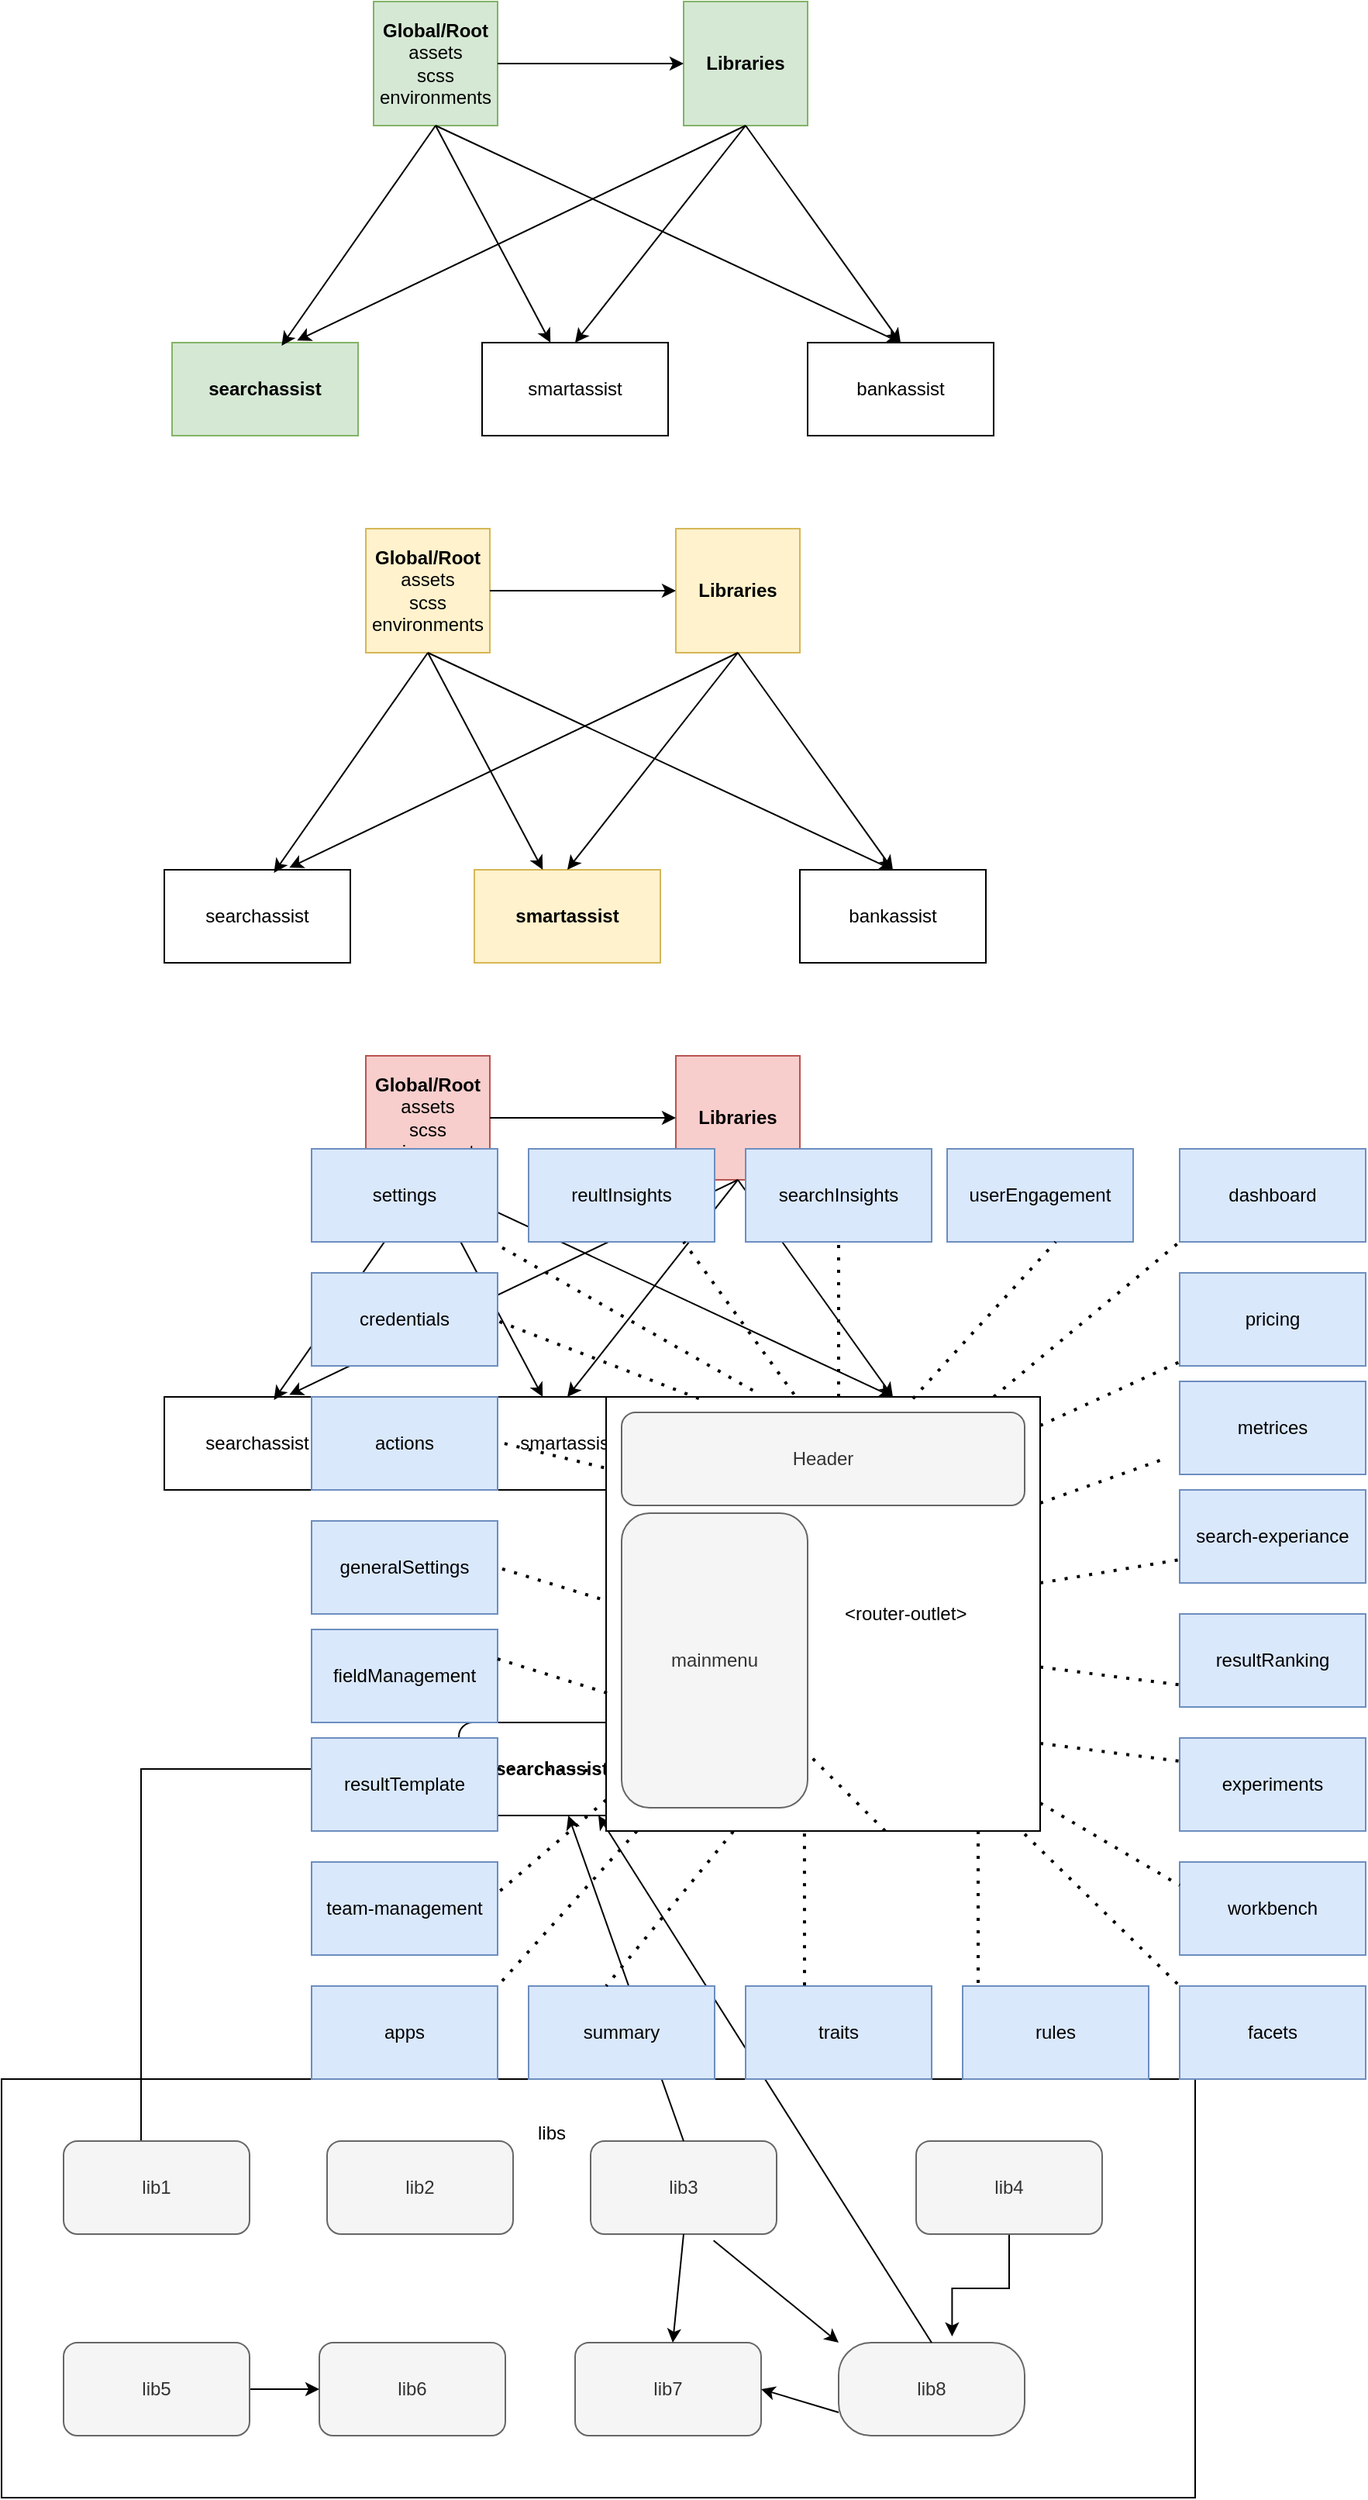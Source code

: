 <mxfile version="20.8.23" type="device"><diagram id="MiuaA1iPMjaNDok1PLaf" name="Page-1"><mxGraphModel dx="1134" dy="533" grid="1" gridSize="10" guides="1" tooltips="1" connect="1" arrows="1" fold="1" page="1" pageScale="1" pageWidth="850" pageHeight="1100" math="0" shadow="0"><root><mxCell id="0"/><mxCell id="1" parent="0"/><mxCell id="U037YkuAkJ7nIU7nYEdM-1" value="&lt;b&gt;Global/Root&lt;/b&gt;&lt;br&gt;assets&lt;br&gt;scss&lt;br&gt;environments" style="whiteSpace=wrap;html=1;aspect=fixed;fillColor=#d5e8d4;strokeColor=#82b366;" parent="1" vertex="1"><mxGeometry x="270" y="60" width="80" height="80" as="geometry"/></mxCell><mxCell id="U037YkuAkJ7nIU7nYEdM-2" value="&lt;b&gt;searchassist&lt;/b&gt;" style="rounded=0;whiteSpace=wrap;html=1;fillColor=#d5e8d4;strokeColor=#82b366;" parent="1" vertex="1"><mxGeometry x="140" y="280" width="120" height="60" as="geometry"/></mxCell><mxCell id="U037YkuAkJ7nIU7nYEdM-3" value="smartassist" style="rounded=0;whiteSpace=wrap;html=1;" parent="1" vertex="1"><mxGeometry x="340" y="280" width="120" height="60" as="geometry"/></mxCell><mxCell id="U037YkuAkJ7nIU7nYEdM-4" value="bankassist" style="rounded=0;whiteSpace=wrap;html=1;" parent="1" vertex="1"><mxGeometry x="550" y="280" width="120" height="60" as="geometry"/></mxCell><mxCell id="U037YkuAkJ7nIU7nYEdM-6" value="&lt;b&gt;Libraries&lt;/b&gt;" style="whiteSpace=wrap;html=1;aspect=fixed;fillColor=#d5e8d4;strokeColor=#82b366;" parent="1" vertex="1"><mxGeometry x="470" y="60" width="80" height="80" as="geometry"/></mxCell><mxCell id="U037YkuAkJ7nIU7nYEdM-9" value="" style="endArrow=classic;html=1;entryX=0.589;entryY=0.033;entryDx=0;entryDy=0;entryPerimeter=0;exitX=0.5;exitY=1;exitDx=0;exitDy=0;" parent="1" source="U037YkuAkJ7nIU7nYEdM-1" target="U037YkuAkJ7nIU7nYEdM-2" edge="1"><mxGeometry width="50" height="50" relative="1" as="geometry"><mxPoint x="390" y="140" as="sourcePoint"/><mxPoint x="420" y="250" as="targetPoint"/></mxGeometry></mxCell><mxCell id="U037YkuAkJ7nIU7nYEdM-10" value="" style="endArrow=classic;html=1;exitX=0.5;exitY=1;exitDx=0;exitDy=0;entryX=0.672;entryY=-0.022;entryDx=0;entryDy=0;entryPerimeter=0;" parent="1" source="U037YkuAkJ7nIU7nYEdM-6" target="U037YkuAkJ7nIU7nYEdM-2" edge="1"><mxGeometry width="50" height="50" relative="1" as="geometry"><mxPoint x="380" y="150" as="sourcePoint"/><mxPoint x="230" y="292" as="targetPoint"/></mxGeometry></mxCell><mxCell id="U037YkuAkJ7nIU7nYEdM-11" value="" style="endArrow=classic;html=1;exitX=0.5;exitY=1;exitDx=0;exitDy=0;" parent="1" source="U037YkuAkJ7nIU7nYEdM-1" target="U037YkuAkJ7nIU7nYEdM-3" edge="1"><mxGeometry width="50" height="50" relative="1" as="geometry"><mxPoint x="390" y="160" as="sourcePoint"/><mxPoint x="230.68" y="301.98" as="targetPoint"/></mxGeometry></mxCell><mxCell id="U037YkuAkJ7nIU7nYEdM-12" value="" style="endArrow=classic;html=1;exitX=0.5;exitY=1;exitDx=0;exitDy=0;entryX=0.5;entryY=0;entryDx=0;entryDy=0;" parent="1" source="U037YkuAkJ7nIU7nYEdM-6" target="U037YkuAkJ7nIU7nYEdM-3" edge="1"><mxGeometry width="50" height="50" relative="1" as="geometry"><mxPoint x="520" y="150" as="sourcePoint"/><mxPoint x="230.64" y="288.68" as="targetPoint"/></mxGeometry></mxCell><mxCell id="U037YkuAkJ7nIU7nYEdM-13" value="" style="endArrow=classic;html=1;exitX=0.5;exitY=1;exitDx=0;exitDy=0;entryX=0.5;entryY=0;entryDx=0;entryDy=0;" parent="1" source="U037YkuAkJ7nIU7nYEdM-1" target="U037YkuAkJ7nIU7nYEdM-4" edge="1"><mxGeometry width="50" height="50" relative="1" as="geometry"><mxPoint x="400" y="150" as="sourcePoint"/><mxPoint x="408.235" y="290" as="targetPoint"/></mxGeometry></mxCell><mxCell id="U037YkuAkJ7nIU7nYEdM-14" value="" style="endArrow=classic;html=1;exitX=0.5;exitY=1;exitDx=0;exitDy=0;" parent="1" edge="1"><mxGeometry width="50" height="50" relative="1" as="geometry"><mxPoint x="510" y="140" as="sourcePoint"/><mxPoint x="610" y="280" as="targetPoint"/></mxGeometry></mxCell><mxCell id="U037YkuAkJ7nIU7nYEdM-15" value="" style="endArrow=classic;html=1;exitX=0.5;exitY=1;exitDx=0;exitDy=0;entryX=0;entryY=0.5;entryDx=0;entryDy=0;" parent="1" target="U037YkuAkJ7nIU7nYEdM-6" edge="1"><mxGeometry width="50" height="50" relative="1" as="geometry"><mxPoint x="350" y="100" as="sourcePoint"/><mxPoint x="650" y="240" as="targetPoint"/></mxGeometry></mxCell><mxCell id="U037YkuAkJ7nIU7nYEdM-40" value="&lt;b&gt;Global/Root&lt;/b&gt;&lt;br&gt;assets&lt;br&gt;scss&lt;br&gt;environments" style="whiteSpace=wrap;html=1;aspect=fixed;fillColor=#fff2cc;strokeColor=#d6b656;" parent="1" vertex="1"><mxGeometry x="265" y="400" width="80" height="80" as="geometry"/></mxCell><mxCell id="U037YkuAkJ7nIU7nYEdM-41" value="searchassist" style="rounded=0;whiteSpace=wrap;html=1;" parent="1" vertex="1"><mxGeometry x="135" y="620" width="120" height="60" as="geometry"/></mxCell><mxCell id="U037YkuAkJ7nIU7nYEdM-42" value="&lt;b&gt;smartassist&lt;/b&gt;" style="rounded=0;whiteSpace=wrap;html=1;fillColor=#fff2cc;strokeColor=#d6b656;" parent="1" vertex="1"><mxGeometry x="335" y="620" width="120" height="60" as="geometry"/></mxCell><mxCell id="U037YkuAkJ7nIU7nYEdM-43" value="bankassist" style="rounded=0;whiteSpace=wrap;html=1;" parent="1" vertex="1"><mxGeometry x="545" y="620" width="120" height="60" as="geometry"/></mxCell><mxCell id="U037YkuAkJ7nIU7nYEdM-44" value="&lt;b&gt;Libraries&lt;/b&gt;" style="whiteSpace=wrap;html=1;aspect=fixed;fillColor=#fff2cc;strokeColor=#d6b656;" parent="1" vertex="1"><mxGeometry x="465" y="400" width="80" height="80" as="geometry"/></mxCell><mxCell id="U037YkuAkJ7nIU7nYEdM-45" value="" style="endArrow=classic;html=1;entryX=0.589;entryY=0.033;entryDx=0;entryDy=0;entryPerimeter=0;exitX=0.5;exitY=1;exitDx=0;exitDy=0;" parent="1" source="U037YkuAkJ7nIU7nYEdM-40" target="U037YkuAkJ7nIU7nYEdM-41" edge="1"><mxGeometry width="50" height="50" relative="1" as="geometry"><mxPoint x="385" y="480" as="sourcePoint"/><mxPoint x="415" y="590" as="targetPoint"/></mxGeometry></mxCell><mxCell id="U037YkuAkJ7nIU7nYEdM-46" value="" style="endArrow=classic;html=1;exitX=0.5;exitY=1;exitDx=0;exitDy=0;entryX=0.672;entryY=-0.022;entryDx=0;entryDy=0;entryPerimeter=0;" parent="1" source="U037YkuAkJ7nIU7nYEdM-44" target="U037YkuAkJ7nIU7nYEdM-41" edge="1"><mxGeometry width="50" height="50" relative="1" as="geometry"><mxPoint x="375" y="490" as="sourcePoint"/><mxPoint x="225" y="632" as="targetPoint"/></mxGeometry></mxCell><mxCell id="U037YkuAkJ7nIU7nYEdM-47" value="" style="endArrow=classic;html=1;exitX=0.5;exitY=1;exitDx=0;exitDy=0;" parent="1" source="U037YkuAkJ7nIU7nYEdM-40" target="U037YkuAkJ7nIU7nYEdM-42" edge="1"><mxGeometry width="50" height="50" relative="1" as="geometry"><mxPoint x="385" y="500" as="sourcePoint"/><mxPoint x="225.68" y="641.98" as="targetPoint"/></mxGeometry></mxCell><mxCell id="U037YkuAkJ7nIU7nYEdM-48" value="" style="endArrow=classic;html=1;exitX=0.5;exitY=1;exitDx=0;exitDy=0;entryX=0.5;entryY=0;entryDx=0;entryDy=0;" parent="1" source="U037YkuAkJ7nIU7nYEdM-44" target="U037YkuAkJ7nIU7nYEdM-42" edge="1"><mxGeometry width="50" height="50" relative="1" as="geometry"><mxPoint x="515" y="490" as="sourcePoint"/><mxPoint x="225.64" y="628.68" as="targetPoint"/></mxGeometry></mxCell><mxCell id="U037YkuAkJ7nIU7nYEdM-49" value="" style="endArrow=classic;html=1;exitX=0.5;exitY=1;exitDx=0;exitDy=0;entryX=0.5;entryY=0;entryDx=0;entryDy=0;" parent="1" source="U037YkuAkJ7nIU7nYEdM-40" target="U037YkuAkJ7nIU7nYEdM-43" edge="1"><mxGeometry width="50" height="50" relative="1" as="geometry"><mxPoint x="395" y="490" as="sourcePoint"/><mxPoint x="403.235" y="630" as="targetPoint"/></mxGeometry></mxCell><mxCell id="U037YkuAkJ7nIU7nYEdM-50" value="" style="endArrow=classic;html=1;exitX=0.5;exitY=1;exitDx=0;exitDy=0;" parent="1" edge="1"><mxGeometry width="50" height="50" relative="1" as="geometry"><mxPoint x="505" y="480" as="sourcePoint"/><mxPoint x="605" y="620" as="targetPoint"/></mxGeometry></mxCell><mxCell id="U037YkuAkJ7nIU7nYEdM-51" value="" style="endArrow=classic;html=1;exitX=0.5;exitY=1;exitDx=0;exitDy=0;entryX=0;entryY=0.5;entryDx=0;entryDy=0;" parent="1" target="U037YkuAkJ7nIU7nYEdM-44" edge="1"><mxGeometry width="50" height="50" relative="1" as="geometry"><mxPoint x="345" y="440" as="sourcePoint"/><mxPoint x="645" y="580" as="targetPoint"/></mxGeometry></mxCell><mxCell id="U037YkuAkJ7nIU7nYEdM-52" value="&lt;b&gt;Global/Root&lt;/b&gt;&lt;br&gt;assets&lt;br&gt;scss&lt;br&gt;environments" style="whiteSpace=wrap;html=1;aspect=fixed;fillColor=#f8cecc;strokeColor=#b85450;" parent="1" vertex="1"><mxGeometry x="265" y="740" width="80" height="80" as="geometry"/></mxCell><mxCell id="U037YkuAkJ7nIU7nYEdM-53" value="searchassist" style="rounded=0;whiteSpace=wrap;html=1;" parent="1" vertex="1"><mxGeometry x="135" y="960" width="120" height="60" as="geometry"/></mxCell><mxCell id="U037YkuAkJ7nIU7nYEdM-54" value="smartassist" style="rounded=0;whiteSpace=wrap;html=1;" parent="1" vertex="1"><mxGeometry x="335" y="960" width="120" height="60" as="geometry"/></mxCell><mxCell id="U037YkuAkJ7nIU7nYEdM-55" value="&lt;b&gt;bankassist&lt;/b&gt;" style="rounded=0;whiteSpace=wrap;html=1;fillColor=#f8cecc;strokeColor=#b85450;" parent="1" vertex="1"><mxGeometry x="545" y="960" width="120" height="60" as="geometry"/></mxCell><mxCell id="U037YkuAkJ7nIU7nYEdM-56" value="&lt;b&gt;Libraries&lt;/b&gt;" style="whiteSpace=wrap;html=1;aspect=fixed;fillColor=#f8cecc;strokeColor=#b85450;" parent="1" vertex="1"><mxGeometry x="465" y="740" width="80" height="80" as="geometry"/></mxCell><mxCell id="U037YkuAkJ7nIU7nYEdM-57" value="" style="endArrow=classic;html=1;entryX=0.589;entryY=0.033;entryDx=0;entryDy=0;entryPerimeter=0;exitX=0.5;exitY=1;exitDx=0;exitDy=0;" parent="1" source="U037YkuAkJ7nIU7nYEdM-52" target="U037YkuAkJ7nIU7nYEdM-53" edge="1"><mxGeometry width="50" height="50" relative="1" as="geometry"><mxPoint x="385" y="820" as="sourcePoint"/><mxPoint x="415" y="930" as="targetPoint"/></mxGeometry></mxCell><mxCell id="U037YkuAkJ7nIU7nYEdM-58" value="" style="endArrow=classic;html=1;exitX=0.5;exitY=1;exitDx=0;exitDy=0;entryX=0.672;entryY=-0.022;entryDx=0;entryDy=0;entryPerimeter=0;" parent="1" source="U037YkuAkJ7nIU7nYEdM-56" target="U037YkuAkJ7nIU7nYEdM-53" edge="1"><mxGeometry width="50" height="50" relative="1" as="geometry"><mxPoint x="375" y="830" as="sourcePoint"/><mxPoint x="225" y="972" as="targetPoint"/></mxGeometry></mxCell><mxCell id="U037YkuAkJ7nIU7nYEdM-59" value="" style="endArrow=classic;html=1;exitX=0.5;exitY=1;exitDx=0;exitDy=0;" parent="1" source="U037YkuAkJ7nIU7nYEdM-52" target="U037YkuAkJ7nIU7nYEdM-54" edge="1"><mxGeometry width="50" height="50" relative="1" as="geometry"><mxPoint x="385" y="840" as="sourcePoint"/><mxPoint x="225.68" y="981.98" as="targetPoint"/></mxGeometry></mxCell><mxCell id="U037YkuAkJ7nIU7nYEdM-60" value="" style="endArrow=classic;html=1;exitX=0.5;exitY=1;exitDx=0;exitDy=0;entryX=0.5;entryY=0;entryDx=0;entryDy=0;" parent="1" source="U037YkuAkJ7nIU7nYEdM-56" target="U037YkuAkJ7nIU7nYEdM-54" edge="1"><mxGeometry width="50" height="50" relative="1" as="geometry"><mxPoint x="515" y="830" as="sourcePoint"/><mxPoint x="225.64" y="968.68" as="targetPoint"/></mxGeometry></mxCell><mxCell id="U037YkuAkJ7nIU7nYEdM-61" value="" style="endArrow=classic;html=1;exitX=0.5;exitY=1;exitDx=0;exitDy=0;entryX=0.5;entryY=0;entryDx=0;entryDy=0;" parent="1" source="U037YkuAkJ7nIU7nYEdM-52" target="U037YkuAkJ7nIU7nYEdM-55" edge="1"><mxGeometry width="50" height="50" relative="1" as="geometry"><mxPoint x="395" y="830" as="sourcePoint"/><mxPoint x="403.235" y="970" as="targetPoint"/></mxGeometry></mxCell><mxCell id="U037YkuAkJ7nIU7nYEdM-62" value="" style="endArrow=classic;html=1;exitX=0.5;exitY=1;exitDx=0;exitDy=0;" parent="1" edge="1"><mxGeometry width="50" height="50" relative="1" as="geometry"><mxPoint x="505" y="820" as="sourcePoint"/><mxPoint x="605" y="960" as="targetPoint"/></mxGeometry></mxCell><mxCell id="U037YkuAkJ7nIU7nYEdM-63" value="" style="endArrow=classic;html=1;exitX=0.5;exitY=1;exitDx=0;exitDy=0;entryX=0;entryY=0.5;entryDx=0;entryDy=0;" parent="1" target="U037YkuAkJ7nIU7nYEdM-56" edge="1"><mxGeometry width="50" height="50" relative="1" as="geometry"><mxPoint x="345" y="780" as="sourcePoint"/><mxPoint x="645" y="920" as="targetPoint"/></mxGeometry></mxCell><mxCell id="ReqDR83M7kGc6UsobOqw-7" value="" style="rounded=0;whiteSpace=wrap;html=1;" vertex="1" parent="1"><mxGeometry x="30" y="1400" width="770" height="270" as="geometry"/></mxCell><mxCell id="ReqDR83M7kGc6UsobOqw-54" style="edgeStyle=orthogonalEdgeStyle;rounded=0;orthogonalLoop=1;jettySize=auto;html=1;" edge="1" parent="1" source="ReqDR83M7kGc6UsobOqw-8" target="ReqDR83M7kGc6UsobOqw-51"><mxGeometry relative="1" as="geometry"><Array as="points"><mxPoint x="120" y="1200"/></Array></mxGeometry></mxCell><mxCell id="ReqDR83M7kGc6UsobOqw-8" value="lib1" style="rounded=1;whiteSpace=wrap;html=1;fillColor=#f5f5f5;fontColor=#333333;strokeColor=#666666;" vertex="1" parent="1"><mxGeometry x="70" y="1440" width="120" height="60" as="geometry"/></mxCell><mxCell id="ReqDR83M7kGc6UsobOqw-9" value="lib8" style="rounded=1;whiteSpace=wrap;html=1;fillColor=#f5f5f5;fontColor=#333333;strokeColor=#666666;arcSize=35;" vertex="1" parent="1"><mxGeometry x="570" y="1570" width="120" height="60" as="geometry"/></mxCell><mxCell id="ReqDR83M7kGc6UsobOqw-10" value="lib7" style="rounded=1;whiteSpace=wrap;html=1;fillColor=#f5f5f5;fontColor=#333333;strokeColor=#666666;" vertex="1" parent="1"><mxGeometry x="400" y="1570" width="120" height="60" as="geometry"/></mxCell><mxCell id="ReqDR83M7kGc6UsobOqw-11" value="lib6" style="rounded=1;whiteSpace=wrap;html=1;fillColor=#f5f5f5;fontColor=#333333;strokeColor=#666666;" vertex="1" parent="1"><mxGeometry x="235" y="1570" width="120" height="60" as="geometry"/></mxCell><mxCell id="ReqDR83M7kGc6UsobOqw-20" value="" style="edgeStyle=orthogonalEdgeStyle;rounded=0;orthogonalLoop=1;jettySize=auto;html=1;" edge="1" parent="1" source="ReqDR83M7kGc6UsobOqw-12" target="ReqDR83M7kGc6UsobOqw-11"><mxGeometry relative="1" as="geometry"/></mxCell><mxCell id="ReqDR83M7kGc6UsobOqw-12" value="lib5" style="rounded=1;whiteSpace=wrap;html=1;fillColor=#f5f5f5;fontColor=#333333;strokeColor=#666666;" vertex="1" parent="1"><mxGeometry x="70" y="1570" width="120" height="60" as="geometry"/></mxCell><mxCell id="ReqDR83M7kGc6UsobOqw-60" style="edgeStyle=orthogonalEdgeStyle;rounded=0;orthogonalLoop=1;jettySize=auto;html=1;entryX=0.61;entryY=-0.067;entryDx=0;entryDy=0;entryPerimeter=0;" edge="1" parent="1" source="ReqDR83M7kGc6UsobOqw-13" target="ReqDR83M7kGc6UsobOqw-9"><mxGeometry relative="1" as="geometry"/></mxCell><mxCell id="ReqDR83M7kGc6UsobOqw-13" value="lib4" style="rounded=1;whiteSpace=wrap;html=1;fillColor=#f5f5f5;fontColor=#333333;strokeColor=#666666;" vertex="1" parent="1"><mxGeometry x="620" y="1440" width="120" height="60" as="geometry"/></mxCell><mxCell id="ReqDR83M7kGc6UsobOqw-14" value="lib3" style="rounded=1;whiteSpace=wrap;html=1;fillColor=#f5f5f5;fontColor=#333333;strokeColor=#666666;" vertex="1" parent="1"><mxGeometry x="410" y="1440" width="120" height="60" as="geometry"/></mxCell><mxCell id="ReqDR83M7kGc6UsobOqw-15" value="lib2" style="rounded=1;whiteSpace=wrap;html=1;fillColor=#f5f5f5;fontColor=#333333;strokeColor=#666666;" vertex="1" parent="1"><mxGeometry x="240" y="1440" width="120" height="60" as="geometry"/></mxCell><mxCell id="ReqDR83M7kGc6UsobOqw-21" value="libs" style="text;html=1;strokeColor=none;fillColor=none;align=center;verticalAlign=middle;whiteSpace=wrap;rounded=0;" vertex="1" parent="1"><mxGeometry x="355" y="1420" width="60" height="30" as="geometry"/></mxCell><mxCell id="ReqDR83M7kGc6UsobOqw-34" value="" style="endArrow=classic;html=1;rounded=0;exitX=0.5;exitY=1;exitDx=0;exitDy=0;" edge="1" parent="1" source="ReqDR83M7kGc6UsobOqw-14" target="ReqDR83M7kGc6UsobOqw-10"><mxGeometry width="50" height="50" relative="1" as="geometry"><mxPoint x="510" y="1440" as="sourcePoint"/><mxPoint x="560" y="1390" as="targetPoint"/></mxGeometry></mxCell><mxCell id="ReqDR83M7kGc6UsobOqw-35" value="" style="endArrow=classic;html=1;rounded=0;exitX=0;exitY=0.75;exitDx=0;exitDy=0;entryX=1;entryY=0.5;entryDx=0;entryDy=0;" edge="1" parent="1" source="ReqDR83M7kGc6UsobOqw-9" target="ReqDR83M7kGc6UsobOqw-10"><mxGeometry width="50" height="50" relative="1" as="geometry"><mxPoint x="480" y="1510" as="sourcePoint"/><mxPoint x="530" y="1600" as="targetPoint"/></mxGeometry></mxCell><mxCell id="ReqDR83M7kGc6UsobOqw-36" value="" style="endArrow=classic;html=1;rounded=0;entryX=0;entryY=0;entryDx=0;entryDy=0;exitX=0.661;exitY=1.068;exitDx=0;exitDy=0;exitPerimeter=0;" edge="1" parent="1" source="ReqDR83M7kGc6UsobOqw-14" target="ReqDR83M7kGc6UsobOqw-9"><mxGeometry width="50" height="50" relative="1" as="geometry"><mxPoint x="510" y="1440" as="sourcePoint"/><mxPoint x="560" y="1390" as="targetPoint"/></mxGeometry></mxCell><mxCell id="ReqDR83M7kGc6UsobOqw-51" value="&lt;b&gt;searchassist&lt;/b&gt;" style="rounded=1;whiteSpace=wrap;html=1;" vertex="1" parent="1"><mxGeometry x="325" y="1170" width="120" height="60" as="geometry"/></mxCell><mxCell id="ReqDR83M7kGc6UsobOqw-57" value="" style="endArrow=classic;html=1;rounded=0;exitX=0.5;exitY=0;exitDx=0;exitDy=0;" edge="1" parent="1" source="ReqDR83M7kGc6UsobOqw-14" target="ReqDR83M7kGc6UsobOqw-51"><mxGeometry width="50" height="50" relative="1" as="geometry"><mxPoint x="480" y="1380" as="sourcePoint"/><mxPoint x="530" y="1330" as="targetPoint"/></mxGeometry></mxCell><mxCell id="ReqDR83M7kGc6UsobOqw-58" value="" style="endArrow=classic;html=1;rounded=0;exitX=0.5;exitY=0;exitDx=0;exitDy=0;entryX=0.75;entryY=1;entryDx=0;entryDy=0;" edge="1" parent="1" source="ReqDR83M7kGc6UsobOqw-9" target="ReqDR83M7kGc6UsobOqw-51"><mxGeometry width="50" height="50" relative="1" as="geometry"><mxPoint x="480" y="1380" as="sourcePoint"/><mxPoint x="530" y="1330" as="targetPoint"/></mxGeometry></mxCell><mxCell id="ReqDR83M7kGc6UsobOqw-61" value="&lt;span style=&quot;white-space: pre;&quot;&gt;&#9;&lt;/span&gt;&lt;span style=&quot;white-space: pre;&quot;&gt;&#9;&lt;/span&gt;&lt;span style=&quot;white-space: pre;&quot;&gt;&#9;&lt;/span&gt;&lt;span style=&quot;white-space: pre;&quot;&gt;&#9;&lt;/span&gt;&amp;lt;router-outlet&amp;gt;" style="whiteSpace=wrap;html=1;aspect=fixed;" vertex="1" parent="1"><mxGeometry x="420" y="960" width="280" height="280" as="geometry"/></mxCell><mxCell id="ReqDR83M7kGc6UsobOqw-62" value="team-management" style="whiteSpace=wrap;html=1;fillColor=#dae8fc;strokeColor=#6c8ebf;" vertex="1" parent="1"><mxGeometry x="230" y="1260" width="120" height="60" as="geometry"/></mxCell><mxCell id="ReqDR83M7kGc6UsobOqw-63" value="Header" style="rounded=1;whiteSpace=wrap;html=1;fillColor=#f5f5f5;fontColor=#333333;strokeColor=#666666;" vertex="1" parent="1"><mxGeometry x="430" y="970" width="260" height="60" as="geometry"/></mxCell><mxCell id="ReqDR83M7kGc6UsobOqw-64" value="mainmenu" style="rounded=1;whiteSpace=wrap;html=1;fillColor=#f5f5f5;fontColor=#333333;strokeColor=#666666;" vertex="1" parent="1"><mxGeometry x="430" y="1035" width="120" height="190" as="geometry"/></mxCell><mxCell id="ReqDR83M7kGc6UsobOqw-65" value="apps" style="whiteSpace=wrap;html=1;fillColor=#dae8fc;strokeColor=#6c8ebf;" vertex="1" parent="1"><mxGeometry x="230" y="1340" width="120" height="60" as="geometry"/></mxCell><mxCell id="ReqDR83M7kGc6UsobOqw-66" value="summary" style="whiteSpace=wrap;html=1;fillColor=#dae8fc;strokeColor=#6c8ebf;" vertex="1" parent="1"><mxGeometry x="370" y="1340" width="120" height="60" as="geometry"/></mxCell><mxCell id="ReqDR83M7kGc6UsobOqw-67" value="traits" style="whiteSpace=wrap;html=1;fillColor=#dae8fc;strokeColor=#6c8ebf;" vertex="1" parent="1"><mxGeometry x="510" y="1340" width="120" height="60" as="geometry"/></mxCell><mxCell id="ReqDR83M7kGc6UsobOqw-68" value="rules" style="whiteSpace=wrap;html=1;fillColor=#dae8fc;strokeColor=#6c8ebf;" vertex="1" parent="1"><mxGeometry x="650" y="1340" width="120" height="60" as="geometry"/></mxCell><mxCell id="ReqDR83M7kGc6UsobOqw-69" value="facets" style="whiteSpace=wrap;html=1;fillColor=#dae8fc;strokeColor=#6c8ebf;" vertex="1" parent="1"><mxGeometry x="790" y="1340" width="120" height="60" as="geometry"/></mxCell><mxCell id="ReqDR83M7kGc6UsobOqw-70" value="workbench" style="whiteSpace=wrap;html=1;fillColor=#dae8fc;strokeColor=#6c8ebf;" vertex="1" parent="1"><mxGeometry x="790" y="1260" width="120" height="60" as="geometry"/></mxCell><mxCell id="ReqDR83M7kGc6UsobOqw-71" value="experiments" style="whiteSpace=wrap;html=1;fillColor=#dae8fc;strokeColor=#6c8ebf;" vertex="1" parent="1"><mxGeometry x="790" y="1180" width="120" height="60" as="geometry"/></mxCell><mxCell id="ReqDR83M7kGc6UsobOqw-72" value="resultRanking" style="whiteSpace=wrap;html=1;fillColor=#dae8fc;strokeColor=#6c8ebf;" vertex="1" parent="1"><mxGeometry x="790" y="1100" width="120" height="60" as="geometry"/></mxCell><mxCell id="ReqDR83M7kGc6UsobOqw-73" value="pricing" style="whiteSpace=wrap;html=1;fillColor=#dae8fc;strokeColor=#6c8ebf;" vertex="1" parent="1"><mxGeometry x="790" y="880" width="120" height="60" as="geometry"/></mxCell><mxCell id="ReqDR83M7kGc6UsobOqw-74" value="dashboard" style="whiteSpace=wrap;html=1;fillColor=#dae8fc;strokeColor=#6c8ebf;" vertex="1" parent="1"><mxGeometry x="790" y="800" width="120" height="60" as="geometry"/></mxCell><mxCell id="ReqDR83M7kGc6UsobOqw-75" value="settings" style="whiteSpace=wrap;html=1;fillColor=#dae8fc;strokeColor=#6c8ebf;" vertex="1" parent="1"><mxGeometry x="230" y="800" width="120" height="60" as="geometry"/></mxCell><mxCell id="ReqDR83M7kGc6UsobOqw-76" value="reultInsights" style="whiteSpace=wrap;html=1;fillColor=#dae8fc;strokeColor=#6c8ebf;" vertex="1" parent="1"><mxGeometry x="370" y="800" width="120" height="60" as="geometry"/></mxCell><mxCell id="ReqDR83M7kGc6UsobOqw-77" value="searchInsights" style="whiteSpace=wrap;html=1;fillColor=#dae8fc;strokeColor=#6c8ebf;" vertex="1" parent="1"><mxGeometry x="510" y="800" width="120" height="60" as="geometry"/></mxCell><mxCell id="ReqDR83M7kGc6UsobOqw-78" value="userEngagement" style="whiteSpace=wrap;html=1;fillColor=#dae8fc;strokeColor=#6c8ebf;" vertex="1" parent="1"><mxGeometry x="640" y="800" width="120" height="60" as="geometry"/></mxCell><mxCell id="ReqDR83M7kGc6UsobOqw-79" value="search-experiance" style="whiteSpace=wrap;html=1;fillColor=#dae8fc;strokeColor=#6c8ebf;" vertex="1" parent="1"><mxGeometry x="790" y="1020" width="120" height="60" as="geometry"/></mxCell><mxCell id="ReqDR83M7kGc6UsobOqw-80" value="resultTemplate" style="whiteSpace=wrap;html=1;fillColor=#dae8fc;strokeColor=#6c8ebf;" vertex="1" parent="1"><mxGeometry x="230" y="1180" width="120" height="60" as="geometry"/></mxCell><mxCell id="ReqDR83M7kGc6UsobOqw-81" value="fieldManagement" style="whiteSpace=wrap;html=1;fillColor=#dae8fc;strokeColor=#6c8ebf;" vertex="1" parent="1"><mxGeometry x="230" y="1110" width="120" height="60" as="geometry"/></mxCell><mxCell id="ReqDR83M7kGc6UsobOqw-82" value="generalSettings" style="whiteSpace=wrap;html=1;fillColor=#dae8fc;strokeColor=#6c8ebf;" vertex="1" parent="1"><mxGeometry x="230" y="1040" width="120" height="60" as="geometry"/></mxCell><mxCell id="ReqDR83M7kGc6UsobOqw-83" value="actions" style="whiteSpace=wrap;html=1;fillColor=#dae8fc;strokeColor=#6c8ebf;" vertex="1" parent="1"><mxGeometry x="230" y="960" width="120" height="60" as="geometry"/></mxCell><mxCell id="ReqDR83M7kGc6UsobOqw-84" value="credentials" style="whiteSpace=wrap;html=1;fillColor=#dae8fc;strokeColor=#6c8ebf;" vertex="1" parent="1"><mxGeometry x="230" y="880" width="120" height="60" as="geometry"/></mxCell><mxCell id="ReqDR83M7kGc6UsobOqw-85" style="edgeStyle=orthogonalEdgeStyle;rounded=0;orthogonalLoop=1;jettySize=auto;html=1;exitX=0.5;exitY=1;exitDx=0;exitDy=0;fillColor=#dae8fc;strokeColor=#6c8ebf;" edge="1" parent="1" source="ReqDR83M7kGc6UsobOqw-72" target="ReqDR83M7kGc6UsobOqw-72"><mxGeometry relative="1" as="geometry"/></mxCell><mxCell id="ReqDR83M7kGc6UsobOqw-86" value="metrices" style="whiteSpace=wrap;html=1;fillColor=#dae8fc;strokeColor=#6c8ebf;" vertex="1" parent="1"><mxGeometry x="790" y="950" width="120" height="60" as="geometry"/></mxCell><mxCell id="ReqDR83M7kGc6UsobOqw-87" value="" style="endArrow=none;dashed=1;html=1;dashPattern=1 3;strokeWidth=2;rounded=0;exitX=0.707;exitY=0.004;exitDx=0;exitDy=0;exitPerimeter=0;" edge="1" parent="1" source="ReqDR83M7kGc6UsobOqw-61"><mxGeometry width="50" height="50" relative="1" as="geometry"><mxPoint x="660" y="910" as="sourcePoint"/><mxPoint x="710" y="860" as="targetPoint"/></mxGeometry></mxCell><mxCell id="ReqDR83M7kGc6UsobOqw-88" value="" style="endArrow=none;dashed=1;html=1;dashPattern=1 3;strokeWidth=2;rounded=0;exitX=0.707;exitY=0.004;exitDx=0;exitDy=0;exitPerimeter=0;entryX=0.5;entryY=1;entryDx=0;entryDy=0;" edge="1" parent="1" target="ReqDR83M7kGc6UsobOqw-77"><mxGeometry width="50" height="50" relative="1" as="geometry"><mxPoint x="570" y="960" as="sourcePoint"/><mxPoint x="662" y="859" as="targetPoint"/></mxGeometry></mxCell><mxCell id="ReqDR83M7kGc6UsobOqw-89" value="" style="endArrow=none;dashed=1;html=1;dashPattern=1 3;strokeWidth=2;rounded=0;exitX=0.433;exitY=-0.006;exitDx=0;exitDy=0;exitPerimeter=0;entryX=0.5;entryY=1;entryDx=0;entryDy=0;" edge="1" parent="1" source="ReqDR83M7kGc6UsobOqw-61"><mxGeometry width="50" height="50" relative="1" as="geometry"><mxPoint x="470" y="960" as="sourcePoint"/><mxPoint x="470" y="860" as="targetPoint"/></mxGeometry></mxCell><mxCell id="ReqDR83M7kGc6UsobOqw-90" value="" style="endArrow=none;dashed=1;html=1;dashPattern=1 3;strokeWidth=2;rounded=0;exitX=0.338;exitY=-0.015;exitDx=0;exitDy=0;exitPerimeter=0;entryX=0.5;entryY=1;entryDx=0;entryDy=0;" edge="1" parent="1" source="ReqDR83M7kGc6UsobOqw-61"><mxGeometry width="50" height="50" relative="1" as="geometry"><mxPoint x="421" y="960" as="sourcePoint"/><mxPoint x="350" y="862" as="targetPoint"/></mxGeometry></mxCell><mxCell id="ReqDR83M7kGc6UsobOqw-91" value="" style="endArrow=none;dashed=1;html=1;dashPattern=1 3;strokeWidth=2;rounded=0;exitX=0.214;exitY=0.004;exitDx=0;exitDy=0;exitPerimeter=0;entryX=0.5;entryY=1;entryDx=0;entryDy=0;" edge="1" parent="1" source="ReqDR83M7kGc6UsobOqw-61"><mxGeometry width="50" height="50" relative="1" as="geometry"><mxPoint x="512.5" y="1004" as="sourcePoint"/><mxPoint x="347.5" y="910" as="targetPoint"/></mxGeometry></mxCell><mxCell id="ReqDR83M7kGc6UsobOqw-92" value="" style="endArrow=none;dashed=1;html=1;dashPattern=1 3;strokeWidth=2;rounded=0;exitX=-0.005;exitY=0.163;exitDx=0;exitDy=0;exitPerimeter=0;entryX=0.5;entryY=1;entryDx=0;entryDy=0;" edge="1" parent="1" source="ReqDR83M7kGc6UsobOqw-61"><mxGeometry width="50" height="50" relative="1" as="geometry"><mxPoint x="482.5" y="1040" as="sourcePoint"/><mxPoint x="350" y="989" as="targetPoint"/></mxGeometry></mxCell><mxCell id="ReqDR83M7kGc6UsobOqw-93" value="" style="endArrow=none;dashed=1;html=1;dashPattern=1 3;strokeWidth=2;rounded=0;exitX=-0.014;exitY=0.465;exitDx=0;exitDy=0;exitPerimeter=0;entryX=0.5;entryY=1;entryDx=0;entryDy=0;" edge="1" parent="1" source="ReqDR83M7kGc6UsobOqw-61"><mxGeometry width="50" height="50" relative="1" as="geometry"><mxPoint x="482.5" y="1121" as="sourcePoint"/><mxPoint x="350" y="1070" as="targetPoint"/></mxGeometry></mxCell><mxCell id="ReqDR83M7kGc6UsobOqw-94" value="" style="endArrow=none;dashed=1;html=1;dashPattern=1 3;strokeWidth=2;rounded=0;exitX=0.002;exitY=0.682;exitDx=0;exitDy=0;exitPerimeter=0;entryX=0.5;entryY=1;entryDx=0;entryDy=0;" edge="1" parent="1" source="ReqDR83M7kGc6UsobOqw-61"><mxGeometry width="50" height="50" relative="1" as="geometry"><mxPoint x="482.5" y="1180" as="sourcePoint"/><mxPoint x="350" y="1129" as="targetPoint"/></mxGeometry></mxCell><mxCell id="ReqDR83M7kGc6UsobOqw-95" value="" style="endArrow=none;dashed=1;html=1;dashPattern=1 3;strokeWidth=2;rounded=0;exitX=-0.014;exitY=0.861;exitDx=0;exitDy=0;exitPerimeter=0;entryX=0.5;entryY=1;entryDx=0;entryDy=0;" edge="1" parent="1" source="ReqDR83M7kGc6UsobOqw-61"><mxGeometry width="50" height="50" relative="1" as="geometry"><mxPoint x="482.5" y="1251" as="sourcePoint"/><mxPoint x="350" y="1200" as="targetPoint"/></mxGeometry></mxCell><mxCell id="ReqDR83M7kGc6UsobOqw-96" value="" style="endArrow=none;dashed=1;html=1;dashPattern=1 3;strokeWidth=2;rounded=0;entryX=0.5;entryY=1;entryDx=0;entryDy=0;" edge="1" parent="1" source="ReqDR83M7kGc6UsobOqw-61"><mxGeometry width="50" height="50" relative="1" as="geometry"><mxPoint x="482.5" y="1331" as="sourcePoint"/><mxPoint x="350" y="1280" as="targetPoint"/></mxGeometry></mxCell><mxCell id="ReqDR83M7kGc6UsobOqw-97" value="" style="endArrow=none;dashed=1;html=1;dashPattern=1 3;strokeWidth=2;rounded=0;entryX=0.5;entryY=1;entryDx=0;entryDy=0;exitX=0.071;exitY=1;exitDx=0;exitDy=0;exitPerimeter=0;" edge="1" parent="1" source="ReqDR83M7kGc6UsobOqw-61"><mxGeometry width="50" height="50" relative="1" as="geometry"><mxPoint x="420" y="1280" as="sourcePoint"/><mxPoint x="350" y="1340" as="targetPoint"/></mxGeometry></mxCell><mxCell id="ReqDR83M7kGc6UsobOqw-98" value="" style="endArrow=none;dashed=1;html=1;dashPattern=1 3;strokeWidth=2;rounded=0;entryX=0.5;entryY=1;entryDx=0;entryDy=0;exitX=0.293;exitY=1.001;exitDx=0;exitDy=0;exitPerimeter=0;" edge="1" parent="1" source="ReqDR83M7kGc6UsobOqw-61"><mxGeometry width="50" height="50" relative="1" as="geometry"><mxPoint x="510" y="1240" as="sourcePoint"/><mxPoint x="420" y="1340" as="targetPoint"/></mxGeometry></mxCell><mxCell id="ReqDR83M7kGc6UsobOqw-99" value="" style="endArrow=none;dashed=1;html=1;dashPattern=1 3;strokeWidth=2;rounded=0;entryX=0.5;entryY=1;entryDx=0;entryDy=0;exitX=0.457;exitY=1.006;exitDx=0;exitDy=0;exitPerimeter=0;" edge="1" parent="1" source="ReqDR83M7kGc6UsobOqw-61"><mxGeometry width="50" height="50" relative="1" as="geometry"><mxPoint x="630" y="1240" as="sourcePoint"/><mxPoint x="548" y="1340" as="targetPoint"/></mxGeometry></mxCell><mxCell id="ReqDR83M7kGc6UsobOqw-100" value="" style="endArrow=none;dashed=1;html=1;dashPattern=1 3;strokeWidth=2;rounded=0;entryX=0.5;entryY=1;entryDx=0;entryDy=0;exitX=0.457;exitY=1.006;exitDx=0;exitDy=0;exitPerimeter=0;" edge="1" parent="1"><mxGeometry width="50" height="50" relative="1" as="geometry"><mxPoint x="660" y="1240" as="sourcePoint"/><mxPoint x="660" y="1338" as="targetPoint"/><Array as="points"><mxPoint x="660" y="1288"/></Array></mxGeometry></mxCell><mxCell id="ReqDR83M7kGc6UsobOqw-101" value="" style="endArrow=none;dashed=1;html=1;dashPattern=1 3;strokeWidth=2;rounded=0;entryX=0;entryY=0;entryDx=0;entryDy=0;exitX=0.457;exitY=1.006;exitDx=0;exitDy=0;exitPerimeter=0;" edge="1" parent="1" target="ReqDR83M7kGc6UsobOqw-69"><mxGeometry width="50" height="50" relative="1" as="geometry"><mxPoint x="690" y="1242" as="sourcePoint"/><mxPoint x="690" y="1340" as="targetPoint"/></mxGeometry></mxCell><mxCell id="ReqDR83M7kGc6UsobOqw-102" value="" style="endArrow=none;dashed=1;html=1;dashPattern=1 3;strokeWidth=2;rounded=0;entryX=0;entryY=0.25;entryDx=0;entryDy=0;exitX=0.457;exitY=1.006;exitDx=0;exitDy=0;exitPerimeter=0;" edge="1" parent="1" target="ReqDR83M7kGc6UsobOqw-70"><mxGeometry width="50" height="50" relative="1" as="geometry"><mxPoint x="700" y="1222" as="sourcePoint"/><mxPoint x="700" y="1320" as="targetPoint"/></mxGeometry></mxCell><mxCell id="ReqDR83M7kGc6UsobOqw-103" value="" style="endArrow=none;dashed=1;html=1;dashPattern=1 3;strokeWidth=2;rounded=0;entryX=0;entryY=0.25;entryDx=0;entryDy=0;exitX=0.457;exitY=1.006;exitDx=0;exitDy=0;exitPerimeter=0;" edge="1" parent="1" target="ReqDR83M7kGc6UsobOqw-71"><mxGeometry width="50" height="50" relative="1" as="geometry"><mxPoint x="700" y="1183.5" as="sourcePoint"/><mxPoint x="790" y="1236.5" as="targetPoint"/></mxGeometry></mxCell><mxCell id="ReqDR83M7kGc6UsobOqw-104" value="" style="endArrow=none;dashed=1;html=1;dashPattern=1 3;strokeWidth=2;rounded=0;entryX=0;entryY=0.25;entryDx=0;entryDy=0;exitX=0.457;exitY=1.006;exitDx=0;exitDy=0;exitPerimeter=0;" edge="1" parent="1"><mxGeometry width="50" height="50" relative="1" as="geometry"><mxPoint x="700" y="1134.25" as="sourcePoint"/><mxPoint x="790" y="1145.75" as="targetPoint"/></mxGeometry></mxCell><mxCell id="ReqDR83M7kGc6UsobOqw-105" value="" style="endArrow=none;dashed=1;html=1;dashPattern=1 3;strokeWidth=2;rounded=0;entryX=0;entryY=0.75;entryDx=0;entryDy=0;exitX=0.457;exitY=1.006;exitDx=0;exitDy=0;exitPerimeter=0;" edge="1" parent="1" target="ReqDR83M7kGc6UsobOqw-79"><mxGeometry width="50" height="50" relative="1" as="geometry"><mxPoint x="700" y="1080" as="sourcePoint"/><mxPoint x="790" y="1091.5" as="targetPoint"/></mxGeometry></mxCell><mxCell id="ReqDR83M7kGc6UsobOqw-106" value="" style="endArrow=none;dashed=1;html=1;dashPattern=1 3;strokeWidth=2;rounded=0;exitX=0.457;exitY=1.006;exitDx=0;exitDy=0;exitPerimeter=0;" edge="1" parent="1"><mxGeometry width="50" height="50" relative="1" as="geometry"><mxPoint x="700" y="1028.5" as="sourcePoint"/><mxPoint x="780" y="1000" as="targetPoint"/></mxGeometry></mxCell><mxCell id="ReqDR83M7kGc6UsobOqw-107" value="" style="endArrow=none;dashed=1;html=1;dashPattern=1 3;strokeWidth=2;rounded=0;exitX=0.457;exitY=1.006;exitDx=0;exitDy=0;exitPerimeter=0;" edge="1" parent="1" target="ReqDR83M7kGc6UsobOqw-73"><mxGeometry width="50" height="50" relative="1" as="geometry"><mxPoint x="700" y="978.5" as="sourcePoint"/><mxPoint x="780" y="950" as="targetPoint"/></mxGeometry></mxCell><mxCell id="ReqDR83M7kGc6UsobOqw-108" value="" style="endArrow=none;dashed=1;html=1;dashPattern=1 3;strokeWidth=2;rounded=0;exitX=0.457;exitY=1.006;exitDx=0;exitDy=0;exitPerimeter=0;entryX=0;entryY=1;entryDx=0;entryDy=0;" edge="1" parent="1" target="ReqDR83M7kGc6UsobOqw-74"><mxGeometry width="50" height="50" relative="1" as="geometry"><mxPoint x="670" y="960" as="sourcePoint"/><mxPoint x="760" y="918.5" as="targetPoint"/></mxGeometry></mxCell><mxCell id="ReqDR83M7kGc6UsobOqw-109" value="" style="endArrow=none;dashed=1;html=1;dashPattern=1 3;strokeWidth=2;rounded=0;exitX=0.643;exitY=1;exitDx=0;exitDy=0;exitPerimeter=0;" edge="1" parent="1" source="ReqDR83M7kGc6UsobOqw-61" target="ReqDR83M7kGc6UsobOqw-64"><mxGeometry width="50" height="50" relative="1" as="geometry"><mxPoint x="512" y="1250" as="sourcePoint"/><mxPoint x="430" y="1350" as="targetPoint"/></mxGeometry></mxCell></root></mxGraphModel></diagram></mxfile>